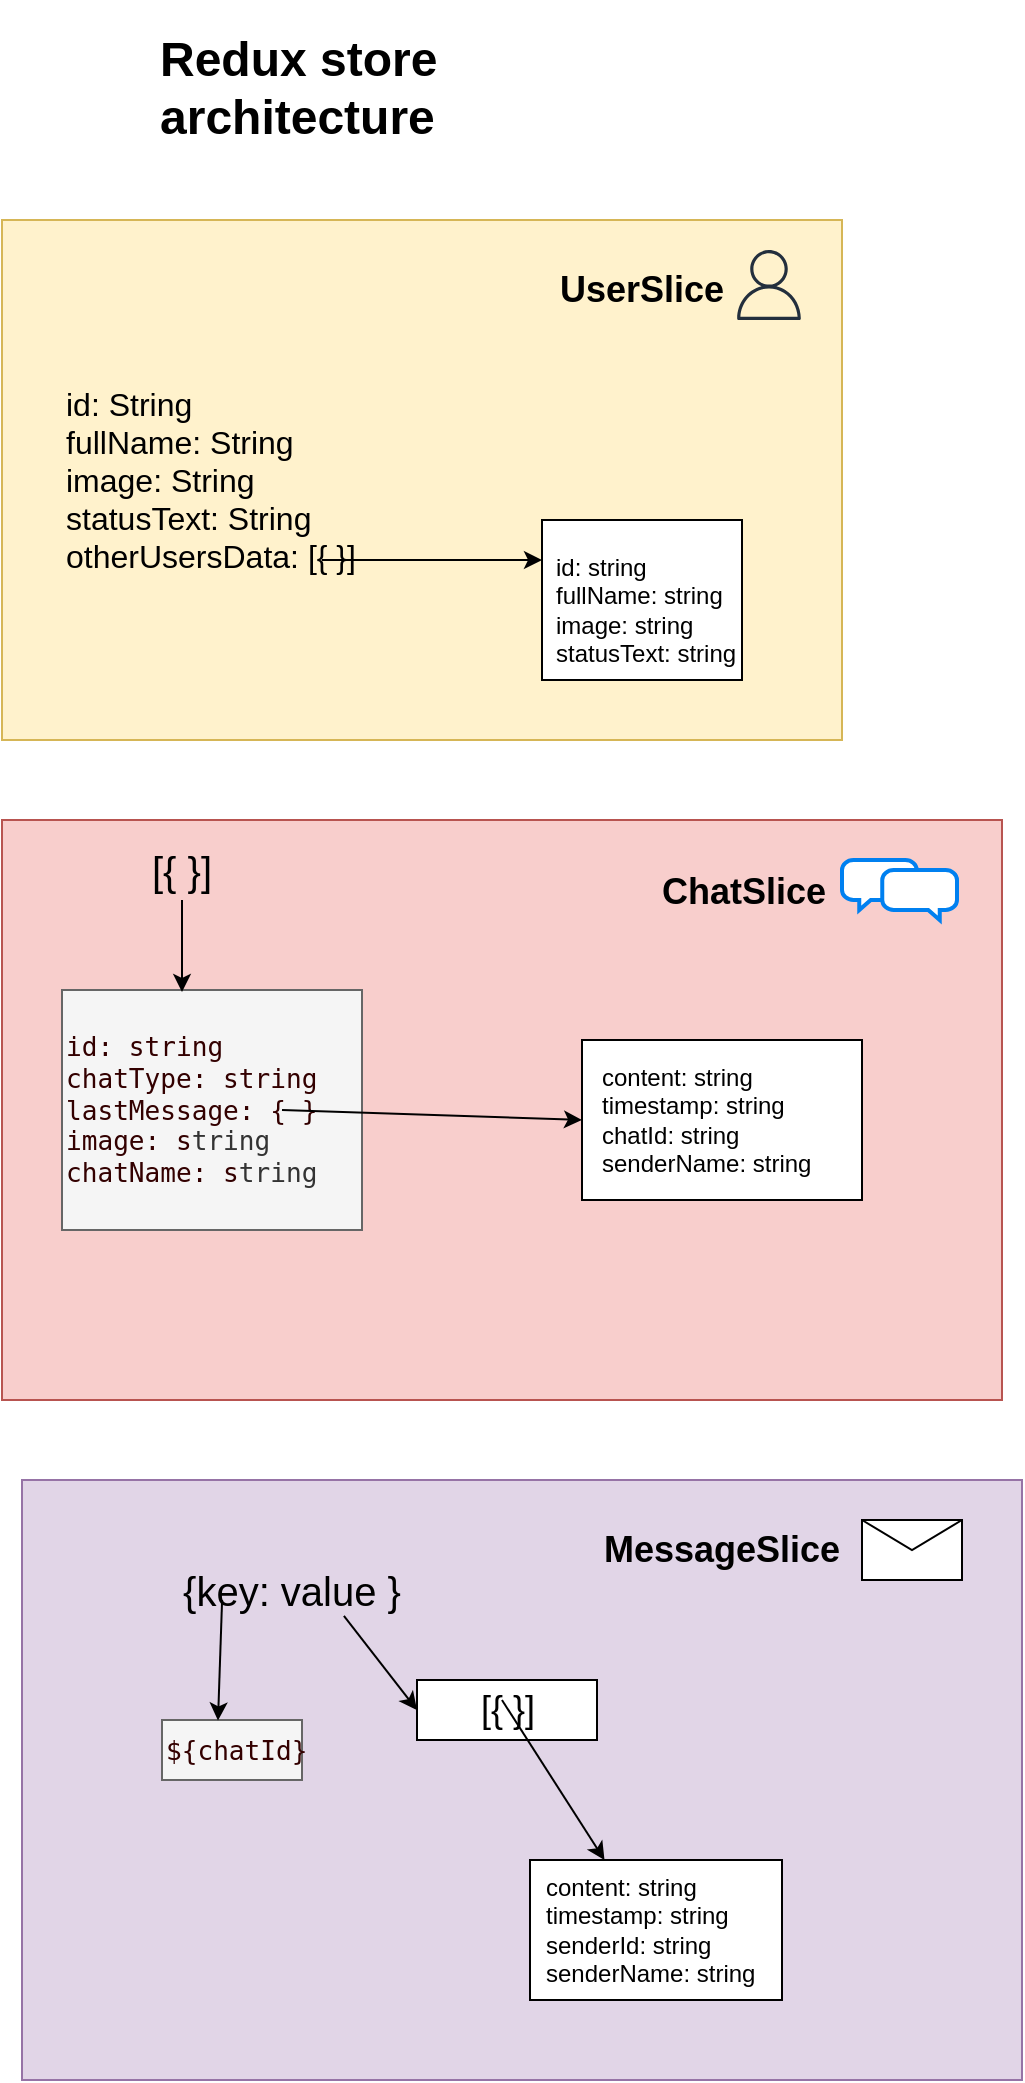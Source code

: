 <mxfile version="22.1.16" type="device">
  <diagram name="Page-1" id="p4ehoydRQgOH7_LtyR5L">
    <mxGraphModel dx="1026" dy="685" grid="1" gridSize="10" guides="1" tooltips="1" connect="1" arrows="1" fold="1" page="1" pageScale="1" pageWidth="827" pageHeight="1169" math="0" shadow="0">
      <root>
        <mxCell id="0" />
        <mxCell id="1" parent="0" />
        <mxCell id="dihrk05TLR8bKRwbv66I-19" value="" style="rounded=0;whiteSpace=wrap;html=1;fillColor=#e1d5e7;strokeColor=#9673a6;" vertex="1" parent="1">
          <mxGeometry x="40" y="740" width="500" height="300" as="geometry" />
        </mxCell>
        <mxCell id="dihrk05TLR8bKRwbv66I-30" value="" style="rounded=0;whiteSpace=wrap;html=1;" vertex="1" parent="1">
          <mxGeometry x="294" y="930" width="126" height="70" as="geometry" />
        </mxCell>
        <mxCell id="dihrk05TLR8bKRwbv66I-1" value="" style="rounded=0;whiteSpace=wrap;html=1;fillColor=#fff2cc;strokeColor=#d6b656;" vertex="1" parent="1">
          <mxGeometry x="30" y="110" width="420" height="260" as="geometry" />
        </mxCell>
        <mxCell id="dihrk05TLR8bKRwbv66I-2" value="&lt;b&gt;&lt;font style=&quot;font-size: 18px;&quot;&gt;UserSlice&lt;/font&gt;&lt;/b&gt;" style="text;html=1;strokeColor=none;fillColor=none;align=center;verticalAlign=middle;whiteSpace=wrap;rounded=0;" vertex="1" parent="1">
          <mxGeometry x="320" y="130" width="60" height="30" as="geometry" />
        </mxCell>
        <mxCell id="dihrk05TLR8bKRwbv66I-3" value="&lt;font style=&quot;font-size: 16px;&quot;&gt;id: String&lt;br&gt;fullName: String&lt;br&gt;image: String&lt;br&gt;statusText: String&lt;br&gt;otherUsersData: [{ }]&lt;/font&gt;" style="text;html=1;strokeColor=none;fillColor=none;align=left;verticalAlign=middle;whiteSpace=wrap;rounded=0;" vertex="1" parent="1">
          <mxGeometry x="60" y="190" width="230" height="100" as="geometry" />
        </mxCell>
        <mxCell id="dihrk05TLR8bKRwbv66I-4" value="" style="endArrow=classic;html=1;rounded=0;exitX=0.565;exitY=0.9;exitDx=0;exitDy=0;exitPerimeter=0;" edge="1" parent="1" source="dihrk05TLR8bKRwbv66I-3">
          <mxGeometry width="50" height="50" relative="1" as="geometry">
            <mxPoint x="390" y="340" as="sourcePoint" />
            <mxPoint x="300" y="280" as="targetPoint" />
          </mxGeometry>
        </mxCell>
        <mxCell id="dihrk05TLR8bKRwbv66I-5" value="" style="rounded=0;whiteSpace=wrap;html=1;" vertex="1" parent="1">
          <mxGeometry x="300" y="260" width="100" height="80" as="geometry" />
        </mxCell>
        <mxCell id="dihrk05TLR8bKRwbv66I-6" value="id: string&lt;br&gt;fullName: string&lt;br&gt;image: string&lt;br&gt;statusText: string" style="text;html=1;strokeColor=none;fillColor=none;align=left;verticalAlign=middle;whiteSpace=wrap;rounded=0;" vertex="1" parent="1">
          <mxGeometry x="305" y="270" width="125" height="70" as="geometry" />
        </mxCell>
        <mxCell id="dihrk05TLR8bKRwbv66I-8" value="" style="sketch=0;outlineConnect=0;fontColor=#232F3E;gradientColor=none;fillColor=#232F3D;strokeColor=none;dashed=0;verticalLabelPosition=bottom;verticalAlign=top;align=center;html=1;fontSize=12;fontStyle=0;aspect=fixed;pointerEvents=1;shape=mxgraph.aws4.user;" vertex="1" parent="1">
          <mxGeometry x="396" y="125" width="35" height="35" as="geometry" />
        </mxCell>
        <mxCell id="dihrk05TLR8bKRwbv66I-9" value="" style="rounded=0;whiteSpace=wrap;html=1;fillColor=#f8cecc;strokeColor=#b85450;" vertex="1" parent="1">
          <mxGeometry x="30" y="410" width="500" height="290" as="geometry" />
        </mxCell>
        <mxCell id="dihrk05TLR8bKRwbv66I-11" value="&lt;b&gt;&lt;font style=&quot;font-size: 18px;&quot;&gt;&lt;br&gt;ChatSlice&lt;/font&gt;&lt;/b&gt;" style="text;html=1;strokeColor=none;fillColor=none;align=center;verticalAlign=middle;whiteSpace=wrap;rounded=0;" vertex="1" parent="1">
          <mxGeometry x="371" y="420" width="60" height="30" as="geometry" />
        </mxCell>
        <mxCell id="dihrk05TLR8bKRwbv66I-12" value="&lt;div style=&quot;&quot;&gt;&lt;pre style=&quot;font-family: &amp;quot;JetBrains Mono&amp;quot;, monospace; font-size: 9.8pt;&quot;&gt;&lt;font color=&quot;#330000&quot;&gt;id: string&lt;br&gt;chatType: string&lt;br&gt;lastMessage: { }&lt;br&gt;image: s&lt;/font&gt;tring&lt;font color=&quot;#330000&quot;&gt;&lt;br&gt;&lt;/font&gt;&lt;font color=&quot;#330000&quot;&gt;chatName: s&lt;/font&gt;tring&lt;/pre&gt;&lt;/div&gt;" style="text;html=1;align=left;verticalAlign=middle;whiteSpace=wrap;rounded=0;fillColor=#f5f5f5;strokeColor=#666666;fontColor=#333333;" vertex="1" parent="1">
          <mxGeometry x="60" y="495" width="150" height="120" as="geometry" />
        </mxCell>
        <mxCell id="dihrk05TLR8bKRwbv66I-13" value="" style="rounded=0;whiteSpace=wrap;html=1;" vertex="1" parent="1">
          <mxGeometry x="320" y="520" width="140" height="80" as="geometry" />
        </mxCell>
        <mxCell id="dihrk05TLR8bKRwbv66I-14" value="content: string&lt;br&gt;timestamp: string&lt;br&gt;chatId: string&lt;br&gt;senderName: string" style="text;html=1;strokeColor=none;fillColor=none;align=left;verticalAlign=middle;whiteSpace=wrap;rounded=0;" vertex="1" parent="1">
          <mxGeometry x="327.5" y="525" width="125" height="70" as="geometry" />
        </mxCell>
        <mxCell id="dihrk05TLR8bKRwbv66I-15" value="" style="endArrow=classic;html=1;rounded=0;entryX=0;entryY=0.5;entryDx=0;entryDy=0;" edge="1" parent="1" target="dihrk05TLR8bKRwbv66I-13">
          <mxGeometry width="50" height="50" relative="1" as="geometry">
            <mxPoint x="170" y="555" as="sourcePoint" />
            <mxPoint x="440" y="380" as="targetPoint" />
          </mxGeometry>
        </mxCell>
        <mxCell id="dihrk05TLR8bKRwbv66I-17" value="&lt;font style=&quot;font-size: 20px;&quot;&gt;[{ }]&lt;/font&gt;" style="text;html=1;strokeColor=none;fillColor=none;align=center;verticalAlign=middle;whiteSpace=wrap;rounded=0;" vertex="1" parent="1">
          <mxGeometry x="90" y="420" width="60" height="30" as="geometry" />
        </mxCell>
        <mxCell id="dihrk05TLR8bKRwbv66I-18" value="" style="endArrow=classic;html=1;rounded=0;entryX=0.4;entryY=0.008;entryDx=0;entryDy=0;entryPerimeter=0;" edge="1" parent="1" source="dihrk05TLR8bKRwbv66I-17" target="dihrk05TLR8bKRwbv66I-12">
          <mxGeometry width="50" height="50" relative="1" as="geometry">
            <mxPoint x="390" y="400" as="sourcePoint" />
            <mxPoint x="440" y="350" as="targetPoint" />
          </mxGeometry>
        </mxCell>
        <mxCell id="dihrk05TLR8bKRwbv66I-20" value="" style="html=1;verticalLabelPosition=bottom;align=center;labelBackgroundColor=#ffffff;verticalAlign=top;strokeWidth=2;strokeColor=#0080F0;shadow=0;dashed=0;shape=mxgraph.ios7.icons.chat;" vertex="1" parent="1">
          <mxGeometry x="450" y="430" width="57.5" height="30" as="geometry" />
        </mxCell>
        <mxCell id="dihrk05TLR8bKRwbv66I-21" value="" style="shape=message;html=1;html=1;outlineConnect=0;labelPosition=center;verticalLabelPosition=bottom;align=center;verticalAlign=top;" vertex="1" parent="1">
          <mxGeometry x="460" y="760" width="50" height="30" as="geometry" />
        </mxCell>
        <mxCell id="dihrk05TLR8bKRwbv66I-22" value="&lt;b&gt;&lt;font style=&quot;font-size: 18px;&quot;&gt;MessageSlice&lt;/font&gt;&lt;/b&gt;" style="text;html=1;strokeColor=none;fillColor=none;align=center;verticalAlign=middle;whiteSpace=wrap;rounded=0;" vertex="1" parent="1">
          <mxGeometry x="360" y="760" width="60" height="30" as="geometry" />
        </mxCell>
        <mxCell id="dihrk05TLR8bKRwbv66I-23" value="&lt;div style=&quot;&quot;&gt;&lt;pre style=&quot;font-family: &amp;quot;JetBrains Mono&amp;quot;, monospace; font-size: 9.8pt;&quot;&gt;&lt;font color=&quot;#330000&quot;&gt;${chatId}&lt;/font&gt;&lt;/pre&gt;&lt;/div&gt;" style="text;html=1;align=left;verticalAlign=middle;whiteSpace=wrap;rounded=0;fillColor=#f5f5f5;strokeColor=#666666;fontColor=#333333;" vertex="1" parent="1">
          <mxGeometry x="110" y="860" width="70" height="30" as="geometry" />
        </mxCell>
        <mxCell id="dihrk05TLR8bKRwbv66I-24" value="&lt;font style=&quot;font-size: 20px;&quot;&gt;{key: value }&lt;/font&gt;" style="text;html=1;strokeColor=none;fillColor=none;align=center;verticalAlign=middle;whiteSpace=wrap;rounded=0;" vertex="1" parent="1">
          <mxGeometry x="100" y="780" width="150" height="30" as="geometry" />
        </mxCell>
        <mxCell id="dihrk05TLR8bKRwbv66I-25" value="" style="endArrow=classic;html=1;rounded=0;entryX=0.4;entryY=0.008;entryDx=0;entryDy=0;entryPerimeter=0;exitX=0.267;exitY=0.667;exitDx=0;exitDy=0;exitPerimeter=0;" edge="1" parent="1" source="dihrk05TLR8bKRwbv66I-24" target="dihrk05TLR8bKRwbv66I-23">
          <mxGeometry width="50" height="50" relative="1" as="geometry">
            <mxPoint x="400" y="760" as="sourcePoint" />
            <mxPoint x="450" y="710" as="targetPoint" />
          </mxGeometry>
        </mxCell>
        <mxCell id="dihrk05TLR8bKRwbv66I-28" value="content: string&lt;br&gt;timestamp: string&lt;br&gt;senderId: string&lt;br&gt;senderName: string" style="text;html=1;strokeColor=none;fillColor=none;align=left;verticalAlign=middle;whiteSpace=wrap;rounded=0;" vertex="1" parent="1">
          <mxGeometry x="300" y="930" width="125" height="70" as="geometry" />
        </mxCell>
        <mxCell id="dihrk05TLR8bKRwbv66I-31" value="&lt;font style=&quot;font-size: 18px;&quot;&gt;[{ }]&lt;/font&gt;" style="rounded=0;whiteSpace=wrap;html=1;" vertex="1" parent="1">
          <mxGeometry x="237.5" y="840" width="90" height="30" as="geometry" />
        </mxCell>
        <mxCell id="dihrk05TLR8bKRwbv66I-26" value="" style="endArrow=classic;html=1;rounded=0;exitX=0.673;exitY=0.933;exitDx=0;exitDy=0;exitPerimeter=0;entryX=0;entryY=0.5;entryDx=0;entryDy=0;" edge="1" parent="1" source="dihrk05TLR8bKRwbv66I-24" target="dihrk05TLR8bKRwbv66I-31">
          <mxGeometry width="50" height="50" relative="1" as="geometry">
            <mxPoint x="390" y="780" as="sourcePoint" />
            <mxPoint x="283" y="850" as="targetPoint" />
          </mxGeometry>
        </mxCell>
        <mxCell id="dihrk05TLR8bKRwbv66I-32" value="" style="endArrow=classic;html=1;rounded=0;entryX=0.25;entryY=0;entryDx=0;entryDy=0;exitX=0.472;exitY=0.333;exitDx=0;exitDy=0;exitPerimeter=0;" edge="1" parent="1" source="dihrk05TLR8bKRwbv66I-31" target="dihrk05TLR8bKRwbv66I-28">
          <mxGeometry width="50" height="50" relative="1" as="geometry">
            <mxPoint x="390" y="780" as="sourcePoint" />
            <mxPoint x="440" y="730" as="targetPoint" />
          </mxGeometry>
        </mxCell>
        <mxCell id="dihrk05TLR8bKRwbv66I-33" value="&lt;h1&gt;Redux store architecture&lt;/h1&gt;" style="text;html=1;strokeColor=none;fillColor=none;spacing=5;spacingTop=-20;whiteSpace=wrap;overflow=hidden;rounded=0;" vertex="1" parent="1">
          <mxGeometry x="104" y="10" width="190" height="120" as="geometry" />
        </mxCell>
      </root>
    </mxGraphModel>
  </diagram>
</mxfile>
